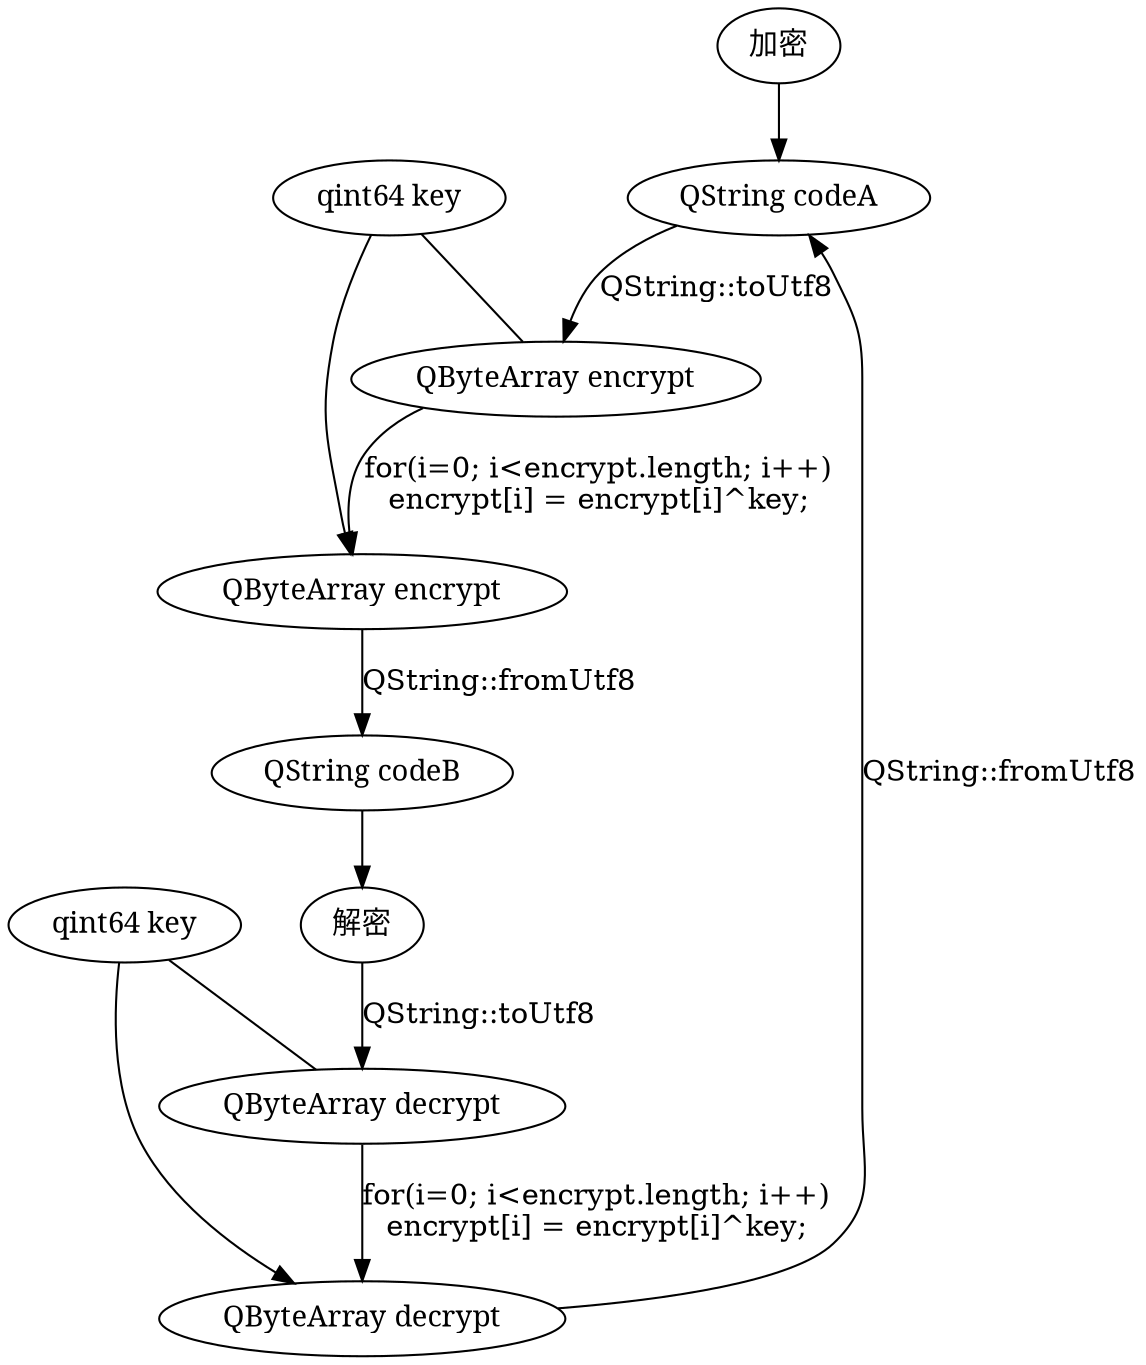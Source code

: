 digraph encrypt{
    node [fontname = "SimSun"]
    resolution = 480;
    dpi = 320;

    QStringA [label = "QString codeA"]
    QStringB [label = "QString codeB"]
    QByteArrayA0 [label = "QByteArray encrypt"]
    QByteArrayA1 [label = "QByteArray encrypt"]
    QByteArrayB0 [label = "QByteArray decrypt"]
    QByteArrayB1 [label = "QByteArray decrypt"]
    key1 [label = "qint64 key"]
    key2 [label = "qint64 key"]

    from [label = "加密"]
    to [label = "解密"]

    from -> QStringA
    QStringA -> QByteArrayA0 [label = "QString::toUtf8"]
    QByteArrayA0 -> QByteArrayA1 [label = "for(i=0; i<encrypt.length; i++)\nencrypt[i] = encrypt[i]^key;"]
    key1 -> QByteArrayA0 [arrowhead = none]
    key1 -> QByteArrayA1
    QByteArrayA1 -> QStringB [label = "QString::fromUtf8"]

    QStringB -> to
    to -> QByteArrayB0 [label = "QString::toUtf8"]
    QByteArrayB0 -> QByteArrayB1 [label = "for(i=0; i<encrypt.length; i++)\nencrypt[i] = encrypt[i]^key;"]
    key2 -> QByteArrayB0 [arrowhead = none]
    key2 -> QByteArrayB1
    QByteArrayB1 -> QStringA [label = "QString::fromUtf8"]
}
